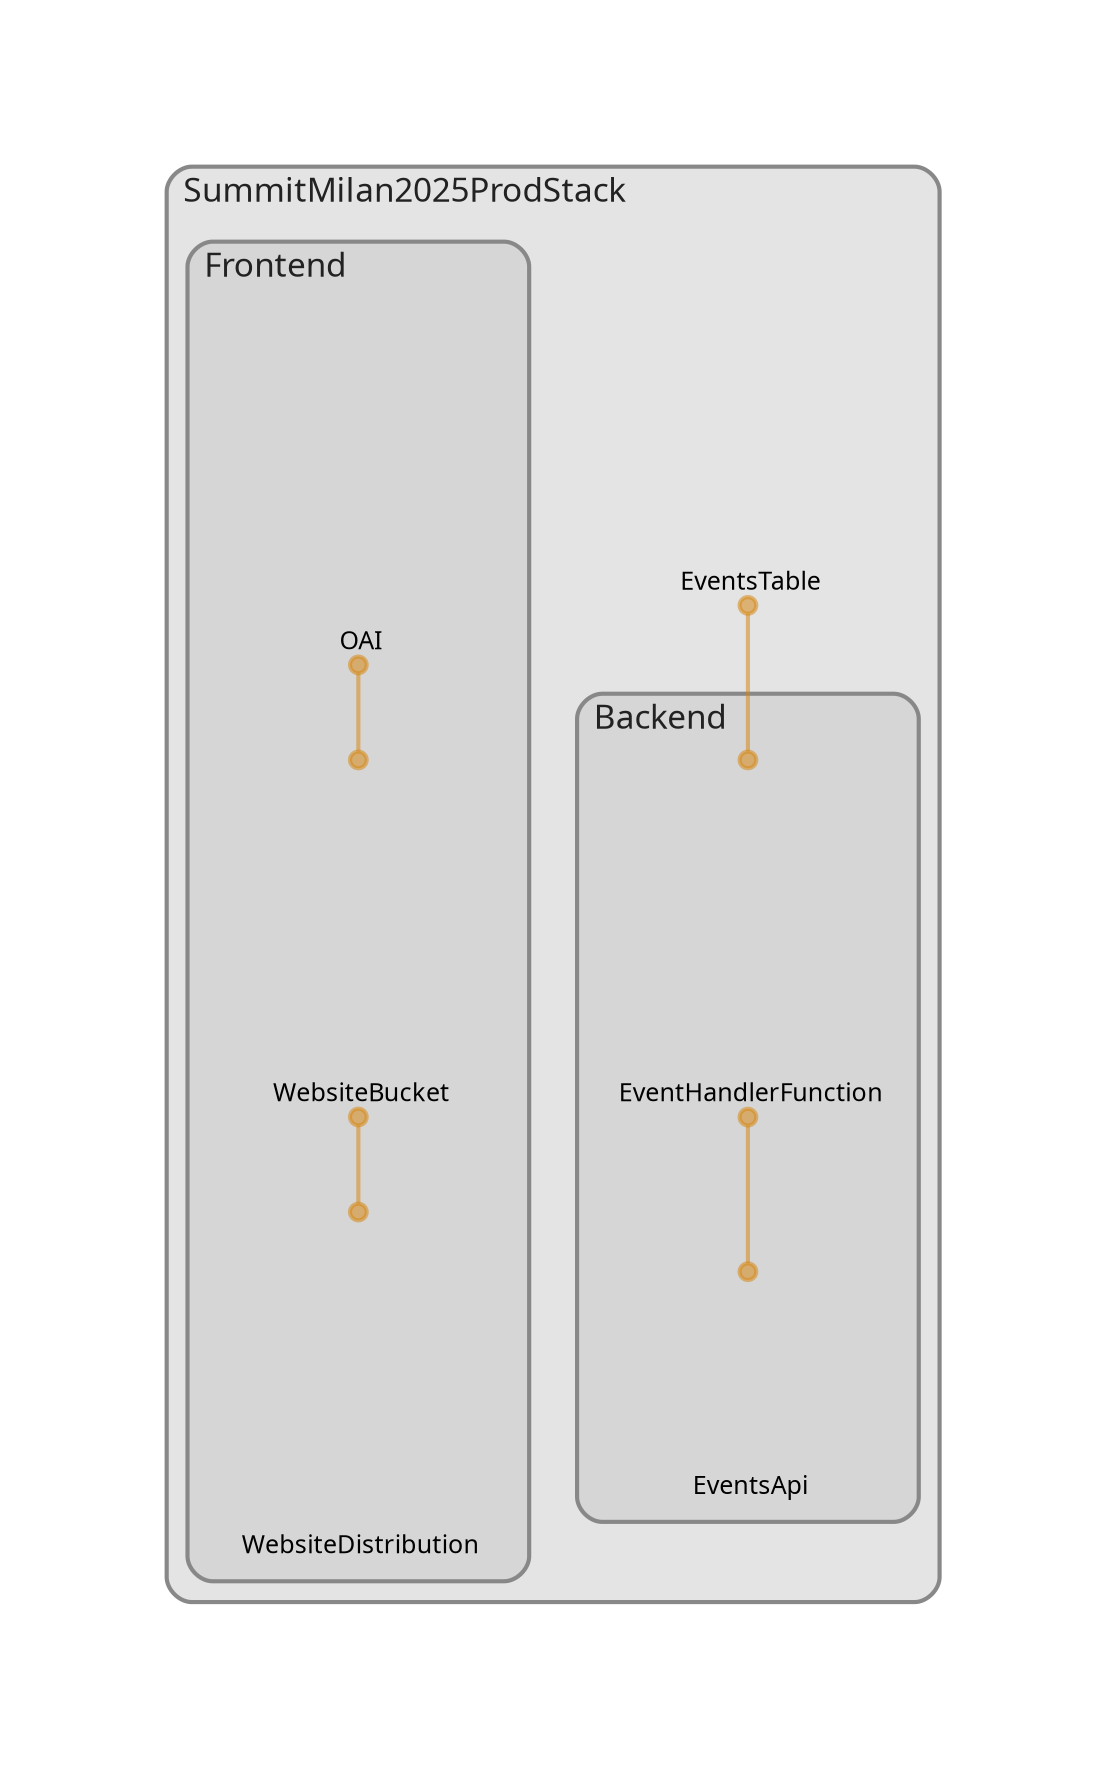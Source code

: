digraph "Diagram" {
  splines = "ortho";
  pad = "1.0";
  nodesep = "0.60";
  ranksep = "0.75";
  fontname = "Sans-Serif";
  fontsize = "15";
  dpi = "200";
  rankdir = "BT";
  compound = "true";
  fontcolor = "#222222";
  edge [
    color = "#D5871488",
    penwidth = 2,
    arrowhead = "dot",
    arrowtail = "dot",
  ];
  node [
    shape = "box",
    style = "rounded",
    fixedsize = true,
    width = 1.7,
    height = 1.7,
    labelloc = "c",
    imagescale = true,
    fontname = "Sans-Serif",
    fontsize = 8,
    margin = 8,
  ];
  subgraph "SummitMilan2025ProdStack" {
    subgraph "cluster-SubGraph.SummitMilan2025ProdStack" {
      graph [
        label = "SummitMilan2025ProdStack",
        labelloc = "b",
        labeljust = "l",
        margin = "10",
        fontsize = "16",
        penwidth = "2",
        pencolor = "#888888",
        style = "filled,rounded",
        fillcolor = "#e4e4e4",
      ];
      "SummitMilan2025ProdStack/Database/EventsTable" [
        label = " EventsTable",
        fontsize = 12,
        image = "/Users/pasqualemazzei/github-repo/summit-milan-2025/node_modules/cdk-dia/icons/aws/Service/Arch_Database/64/Arch_Amazon-DynamoDB_64@5x.png",
        imagescale = "true",
        imagepos = "tc",
        penwidth = "0",
        shape = "node",
        fixedsize = "true",
        labelloc = "b",
        width = 1.2,
        height = 1.466,
      ];
      subgraph "cluster-SubGraph.Backend" {
        graph [
          label = "Backend",
          labelloc = "b",
          labeljust = "l",
          margin = "10",
          fontsize = "16",
          penwidth = "2",
          pencolor = "#888888",
          style = "filled,rounded",
          fillcolor = "#d6d6d6",
        ];
        "SummitMilan2025ProdStack/Backend/EventHandlerFunction" [
          label = " EventHandlerFunction",
          fontsize = 12,
          image = "/Users/pasqualemazzei/github-repo/summit-milan-2025/node_modules/cdk-dia/icons/aws/Service/Arch_Compute/64/Arch_AWS-Lambda_64@5x.png",
          imagescale = "true",
          imagepos = "tc",
          penwidth = "0",
          shape = "node",
          fixedsize = "true",
          labelloc = "b",
          width = 2,
          height = 2.266,
        ];
        "SummitMilan2025ProdStack/Backend/EventsApi" [
          label = " EventsApi",
          fontsize = 12,
          image = "/Users/pasqualemazzei/github-repo/summit-milan-2025/node_modules/cdk-dia/icons/aws/Service/Arch_Networking-Content/64/Arch_Amazon-API-Gateway_64@5x.png",
          imagescale = "true",
          imagepos = "tc",
          penwidth = "0",
          shape = "node",
          fixedsize = "true",
          labelloc = "b",
          width = 1.2,
          height = 1.466,
        ];
      }
      subgraph "cluster-SubGraph.Frontend" {
        graph [
          label = "Frontend",
          labelloc = "b",
          labeljust = "l",
          margin = "10",
          fontsize = "16",
          penwidth = "2",
          pencolor = "#888888",
          style = "filled,rounded",
          fillcolor = "#d6d6d6",
        ];
        "SummitMilan2025ProdStack/Frontend/WebsiteBucket" [
          label = " WebsiteBucket",
          fontsize = 12,
          image = "/Users/pasqualemazzei/github-repo/summit-milan-2025/node_modules/cdk-dia/icons/aws/Service/Arch_Storage/64/Arch_Amazon-S3-Standard_64@5x.png",
          imagescale = "true",
          imagepos = "tc",
          penwidth = "0",
          shape = "node",
          fixedsize = "true",
          labelloc = "b",
          width = 2,
          height = 2.266,
        ];
        "SummitMilan2025ProdStack/Frontend/OAI" [
          label = " OAI",
          fontsize = 12,
          image = "/Users/pasqualemazzei/github-repo/summit-milan-2025/node_modules/cdk-dia/icons/aws/Resource/Res_Security-Identity-and-Compliance/Res_48_Dark/Res_AWS-Identity-Access-Management_Permissions_48_Dark_gen.png",
          imagescale = "true",
          imagepos = "tc",
          penwidth = "0",
          shape = "node",
          fixedsize = "true",
          labelloc = "b",
          width = 2,
          height = 2.266,
        ];
        "SummitMilan2025ProdStack/Frontend/WebsiteDistribution" [
          label = " WebsiteDistribution",
          fontsize = 12,
          image = "/Users/pasqualemazzei/github-repo/summit-milan-2025/node_modules/cdk-dia/icons/aws/Service/Arch_Networking-Content/64/Arch_Amazon-CloudFront_64@5x.png",
          imagescale = "true",
          imagepos = "tc",
          penwidth = "0",
          shape = "node",
          fixedsize = "true",
          labelloc = "b",
          width = 2,
          height = 2.266,
        ];
      }
    }
  }
  "SummitMilan2025ProdStack/Backend/EventHandlerFunction" -> "SummitMilan2025ProdStack/Database/EventsTable" [
    dir = "both",
  ];
  "SummitMilan2025ProdStack/Backend/EventsApi" -> "SummitMilan2025ProdStack/Backend/EventHandlerFunction" [
    dir = "both",
  ];
  "SummitMilan2025ProdStack/Frontend/WebsiteBucket" -> "SummitMilan2025ProdStack/Frontend/OAI" [
    dir = "both",
  ];
  "SummitMilan2025ProdStack/Frontend/WebsiteDistribution" -> "SummitMilan2025ProdStack/Frontend/WebsiteBucket" [
    dir = "both",
  ];
}